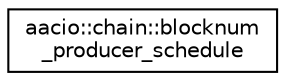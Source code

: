digraph "Graphical Class Hierarchy"
{
  edge [fontname="Helvetica",fontsize="10",labelfontname="Helvetica",labelfontsize="10"];
  node [fontname="Helvetica",fontsize="10",shape=record];
  rankdir="LR";
  Node0 [label="aacio::chain::blocknum\l_producer_schedule",height=0.2,width=0.4,color="black", fillcolor="white", style="filled",URL="$structaacio_1_1chain_1_1blocknum__producer__schedule.html"];
}
